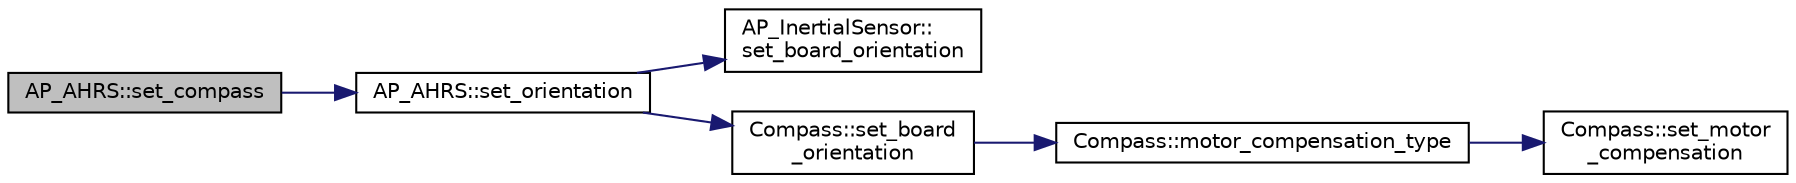 digraph "AP_AHRS::set_compass"
{
 // INTERACTIVE_SVG=YES
  edge [fontname="Helvetica",fontsize="10",labelfontname="Helvetica",labelfontsize="10"];
  node [fontname="Helvetica",fontsize="10",shape=record];
  rankdir="LR";
  Node1 [label="AP_AHRS::set_compass",height=0.2,width=0.4,color="black", fillcolor="grey75", style="filled", fontcolor="black"];
  Node1 -> Node2 [color="midnightblue",fontsize="10",style="solid",fontname="Helvetica"];
  Node2 [label="AP_AHRS::set_orientation",height=0.2,width=0.4,color="black", fillcolor="white", style="filled",URL="$classAP__AHRS.html#a14804b801de65ce6d904c804b4795657"];
  Node2 -> Node3 [color="midnightblue",fontsize="10",style="solid",fontname="Helvetica"];
  Node3 [label="AP_InertialSensor::\lset_board_orientation",height=0.2,width=0.4,color="black", fillcolor="white", style="filled",URL="$classAP__InertialSensor.html#ac2b205f3b51b656ed1373b48d1524db6"];
  Node2 -> Node4 [color="midnightblue",fontsize="10",style="solid",fontname="Helvetica"];
  Node4 [label="Compass::set_board\l_orientation",height=0.2,width=0.4,color="black", fillcolor="white", style="filled",URL="$classCompass.html#a9b827b915597e590ea05fab467e676b0"];
  Node4 -> Node5 [color="midnightblue",fontsize="10",style="solid",fontname="Helvetica"];
  Node5 [label="Compass::motor_compensation_type",height=0.2,width=0.4,color="black", fillcolor="white", style="filled",URL="$classCompass.html#ad897fd4be9dd67a65343465614629568"];
  Node5 -> Node6 [color="midnightblue",fontsize="10",style="solid",fontname="Helvetica"];
  Node6 [label="Compass::set_motor\l_compensation",height=0.2,width=0.4,color="black", fillcolor="white", style="filled",URL="$classCompass.html#a307ba851d14fd2ac3b655227812f6b4d"];
}
